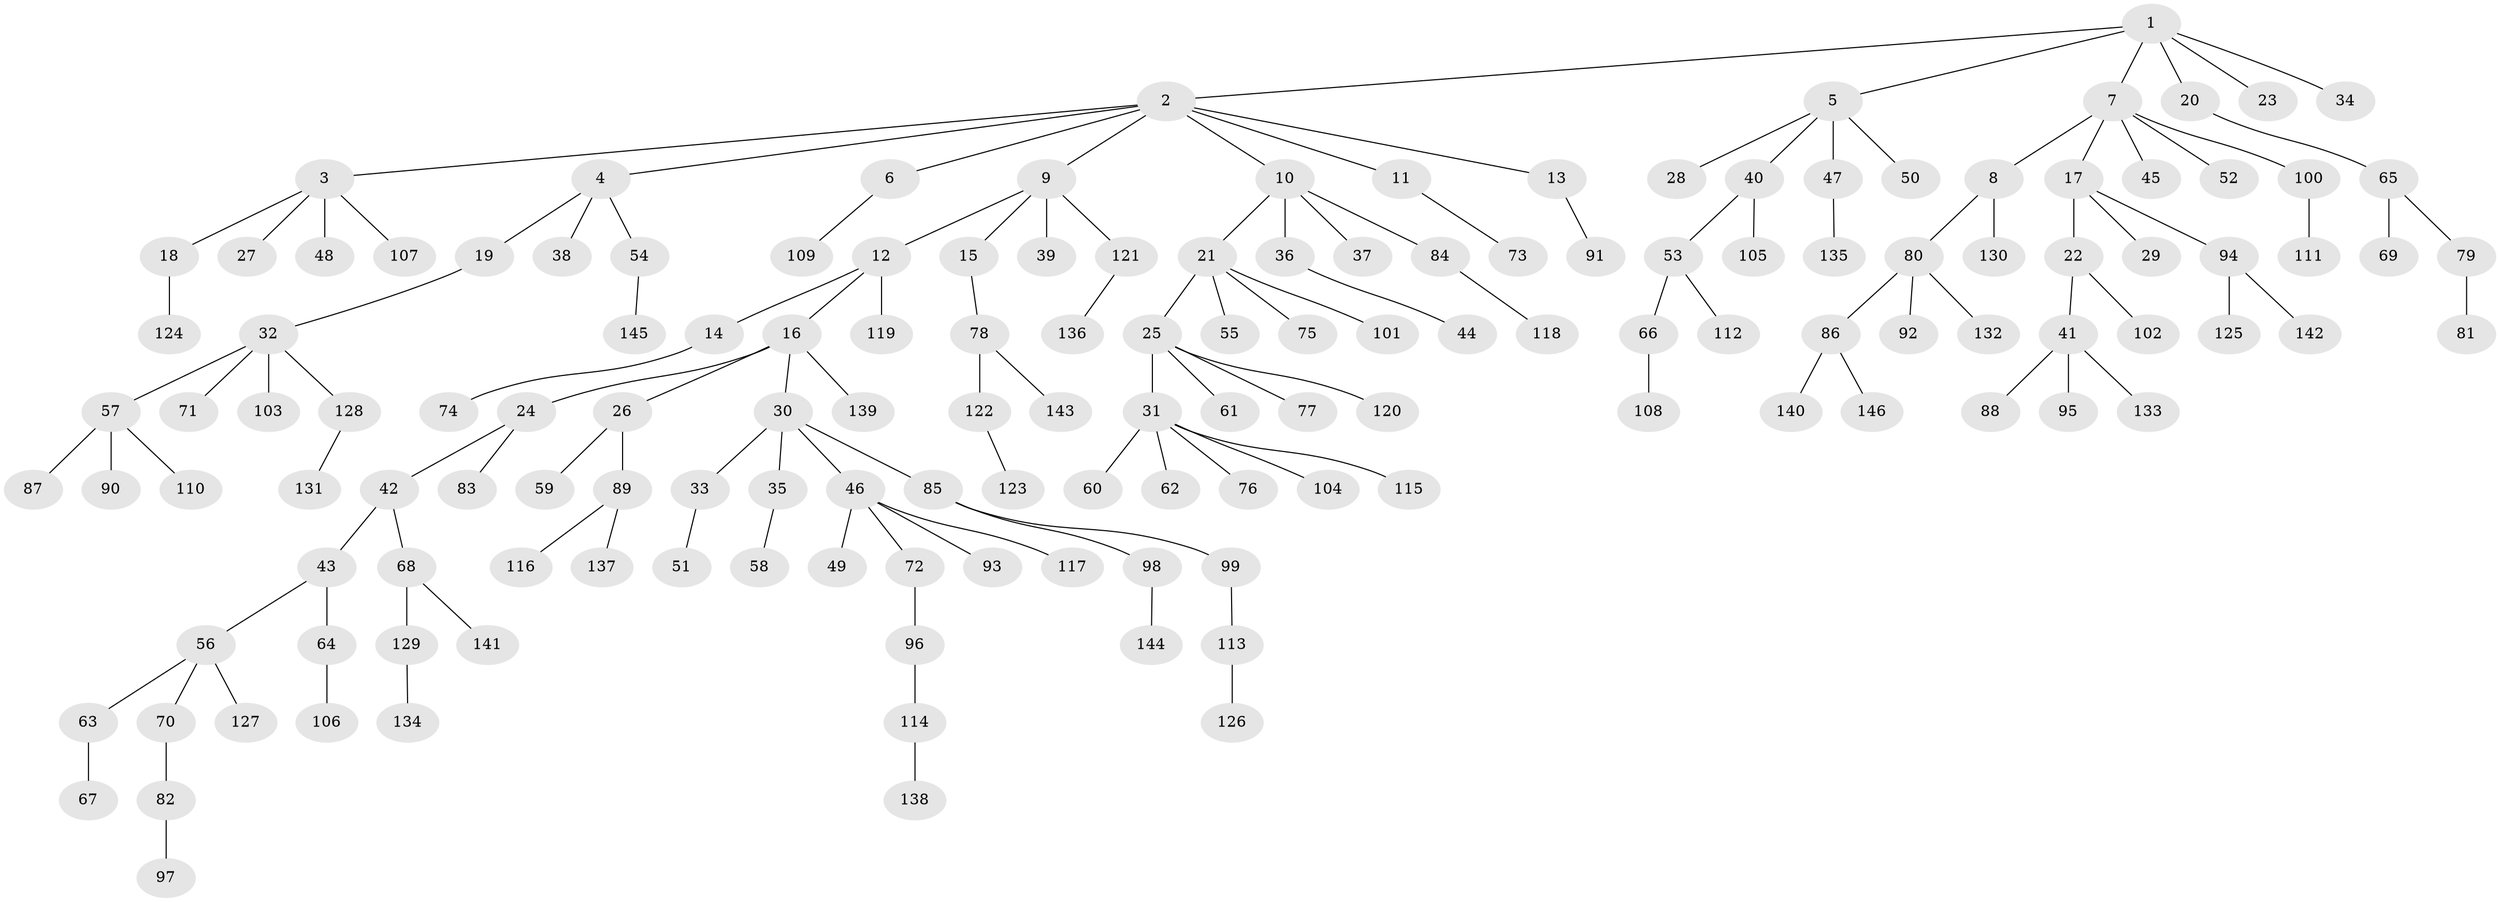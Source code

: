 // coarse degree distribution, {1: 0.7671232876712328, 2: 0.1232876712328767, 5: 0.0273972602739726, 4: 0.0410958904109589, 10: 0.0136986301369863, 30: 0.0136986301369863, 8: 0.0136986301369863}
// Generated by graph-tools (version 1.1) at 2025/02/03/05/25 17:02:42]
// undirected, 146 vertices, 145 edges
graph export_dot {
graph [start="1"]
  node [color=gray90,style=filled];
  1;
  2;
  3;
  4;
  5;
  6;
  7;
  8;
  9;
  10;
  11;
  12;
  13;
  14;
  15;
  16;
  17;
  18;
  19;
  20;
  21;
  22;
  23;
  24;
  25;
  26;
  27;
  28;
  29;
  30;
  31;
  32;
  33;
  34;
  35;
  36;
  37;
  38;
  39;
  40;
  41;
  42;
  43;
  44;
  45;
  46;
  47;
  48;
  49;
  50;
  51;
  52;
  53;
  54;
  55;
  56;
  57;
  58;
  59;
  60;
  61;
  62;
  63;
  64;
  65;
  66;
  67;
  68;
  69;
  70;
  71;
  72;
  73;
  74;
  75;
  76;
  77;
  78;
  79;
  80;
  81;
  82;
  83;
  84;
  85;
  86;
  87;
  88;
  89;
  90;
  91;
  92;
  93;
  94;
  95;
  96;
  97;
  98;
  99;
  100;
  101;
  102;
  103;
  104;
  105;
  106;
  107;
  108;
  109;
  110;
  111;
  112;
  113;
  114;
  115;
  116;
  117;
  118;
  119;
  120;
  121;
  122;
  123;
  124;
  125;
  126;
  127;
  128;
  129;
  130;
  131;
  132;
  133;
  134;
  135;
  136;
  137;
  138;
  139;
  140;
  141;
  142;
  143;
  144;
  145;
  146;
  1 -- 2;
  1 -- 5;
  1 -- 7;
  1 -- 20;
  1 -- 23;
  1 -- 34;
  2 -- 3;
  2 -- 4;
  2 -- 6;
  2 -- 9;
  2 -- 10;
  2 -- 11;
  2 -- 13;
  3 -- 18;
  3 -- 27;
  3 -- 48;
  3 -- 107;
  4 -- 19;
  4 -- 38;
  4 -- 54;
  5 -- 28;
  5 -- 40;
  5 -- 47;
  5 -- 50;
  6 -- 109;
  7 -- 8;
  7 -- 17;
  7 -- 45;
  7 -- 52;
  7 -- 100;
  8 -- 80;
  8 -- 130;
  9 -- 12;
  9 -- 15;
  9 -- 39;
  9 -- 121;
  10 -- 21;
  10 -- 36;
  10 -- 37;
  10 -- 84;
  11 -- 73;
  12 -- 14;
  12 -- 16;
  12 -- 119;
  13 -- 91;
  14 -- 74;
  15 -- 78;
  16 -- 24;
  16 -- 26;
  16 -- 30;
  16 -- 139;
  17 -- 22;
  17 -- 29;
  17 -- 94;
  18 -- 124;
  19 -- 32;
  20 -- 65;
  21 -- 25;
  21 -- 55;
  21 -- 75;
  21 -- 101;
  22 -- 41;
  22 -- 102;
  24 -- 42;
  24 -- 83;
  25 -- 31;
  25 -- 61;
  25 -- 77;
  25 -- 120;
  26 -- 59;
  26 -- 89;
  30 -- 33;
  30 -- 35;
  30 -- 46;
  30 -- 85;
  31 -- 60;
  31 -- 62;
  31 -- 76;
  31 -- 104;
  31 -- 115;
  32 -- 57;
  32 -- 71;
  32 -- 103;
  32 -- 128;
  33 -- 51;
  35 -- 58;
  36 -- 44;
  40 -- 53;
  40 -- 105;
  41 -- 88;
  41 -- 95;
  41 -- 133;
  42 -- 43;
  42 -- 68;
  43 -- 56;
  43 -- 64;
  46 -- 49;
  46 -- 72;
  46 -- 93;
  46 -- 117;
  47 -- 135;
  53 -- 66;
  53 -- 112;
  54 -- 145;
  56 -- 63;
  56 -- 70;
  56 -- 127;
  57 -- 87;
  57 -- 90;
  57 -- 110;
  63 -- 67;
  64 -- 106;
  65 -- 69;
  65 -- 79;
  66 -- 108;
  68 -- 129;
  68 -- 141;
  70 -- 82;
  72 -- 96;
  78 -- 122;
  78 -- 143;
  79 -- 81;
  80 -- 86;
  80 -- 92;
  80 -- 132;
  82 -- 97;
  84 -- 118;
  85 -- 98;
  85 -- 99;
  86 -- 140;
  86 -- 146;
  89 -- 116;
  89 -- 137;
  94 -- 125;
  94 -- 142;
  96 -- 114;
  98 -- 144;
  99 -- 113;
  100 -- 111;
  113 -- 126;
  114 -- 138;
  121 -- 136;
  122 -- 123;
  128 -- 131;
  129 -- 134;
}

